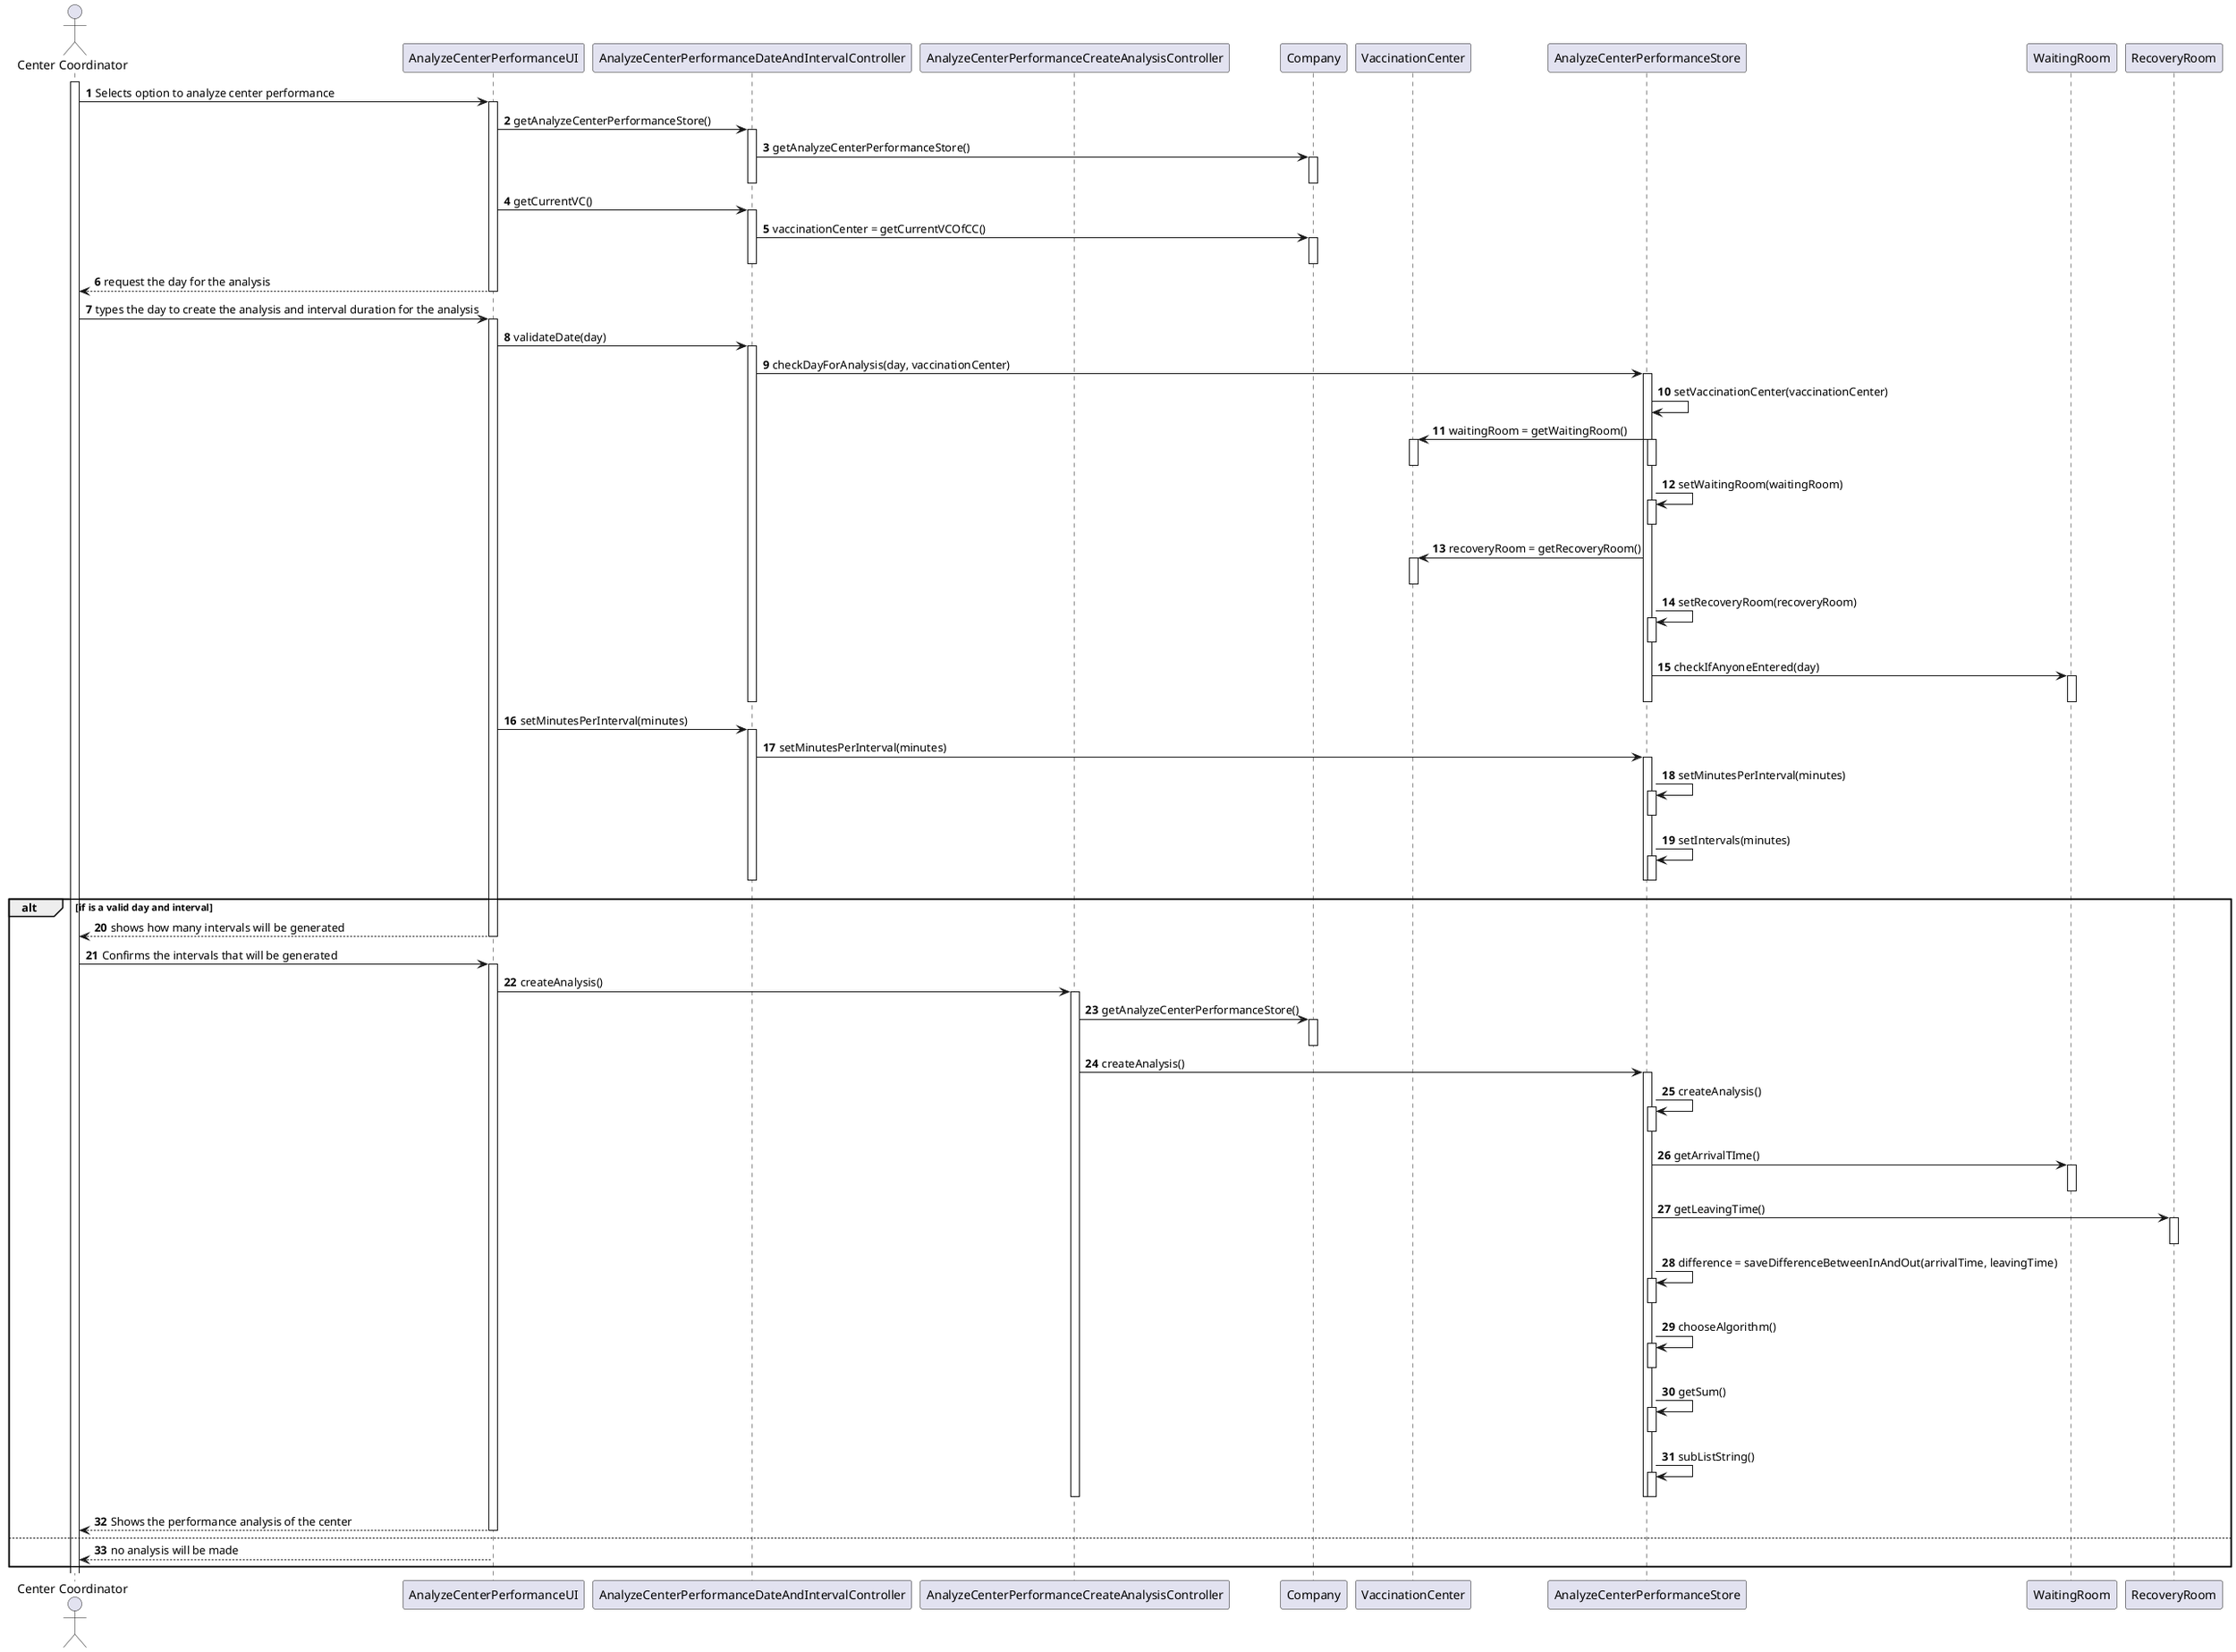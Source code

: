 @startuml
'https://plantuml.com/sequence-diagram

actor "Center Coordinator" as CenterCoordinator
participant AnalyzeCenterPerformanceUI
participant AnalyzeCenterPerformanceDateAndIntervalController
participant AnalyzeCenterPerformanceCreateAnalysisController
participant Company
participant VaccinationCenter
participant AnalyzeCenterPerformanceStore
participant WaitingRoom
participant RecoveryRoom

autonumber


activate CenterCoordinator
CenterCoordinator -> AnalyzeCenterPerformanceUI: Selects option to analyze center performance
activate AnalyzeCenterPerformanceUI

AnalyzeCenterPerformanceUI -> AnalyzeCenterPerformanceDateAndIntervalController : getAnalyzeCenterPerformanceStore()
activate AnalyzeCenterPerformanceDateAndIntervalController
AnalyzeCenterPerformanceDateAndIntervalController -> Company : getAnalyzeCenterPerformanceStore()
activate Company
deactivate Company
deactivate AnalyzeCenterPerformanceDateAndIntervalController

AnalyzeCenterPerformanceUI -> AnalyzeCenterPerformanceDateAndIntervalController: getCurrentVC()
activate AnalyzeCenterPerformanceDateAndIntervalController
AnalyzeCenterPerformanceDateAndIntervalController -> Company:vaccinationCenter = getCurrentVCOfCC()
activate Company
deactivate Company

deactivate AnalyzeCenterPerformanceDateAndIntervalController


AnalyzeCenterPerformanceUI --> CenterCoordinator: request the day for the analysis
deactivate AnalyzeCenterPerformanceUI


CenterCoordinator -> AnalyzeCenterPerformanceUI: types the day to create the analysis and interval duration for the analysis
activate AnalyzeCenterPerformanceUI




AnalyzeCenterPerformanceUI -> AnalyzeCenterPerformanceDateAndIntervalController: validateDate(day)
activate AnalyzeCenterPerformanceDateAndIntervalController

AnalyzeCenterPerformanceDateAndIntervalController -> AnalyzeCenterPerformanceStore: checkDayForAnalysis(day, vaccinationCenter)
activate AnalyzeCenterPerformanceStore

AnalyzeCenterPerformanceStore -> AnalyzeCenterPerformanceStore : setVaccinationCenter(vaccinationCenter)
AnalyzeCenterPerformanceStore -> VaccinationCenter : waitingRoom = getWaitingRoom()
activate VaccinationCenter
deactivate VaccinationCenter
activate AnalyzeCenterPerformanceStore
deactivate AnalyzeCenterPerformanceStore

AnalyzeCenterPerformanceStore -> AnalyzeCenterPerformanceStore : setWaitingRoom(waitingRoom)
activate AnalyzeCenterPerformanceStore
deactivate AnalyzeCenterPerformanceStore

AnalyzeCenterPerformanceStore -> VaccinationCenter : recoveryRoom = getRecoveryRoom()
activate VaccinationCenter
deactivate VaccinationCenter

AnalyzeCenterPerformanceStore -> AnalyzeCenterPerformanceStore : setRecoveryRoom(recoveryRoom)
activate AnalyzeCenterPerformanceStore
deactivate AnalyzeCenterPerformanceStore

AnalyzeCenterPerformanceStore -> WaitingRoom: checkIfAnyoneEntered(day)
activate WaitingRoom
deactivate WaitingRoom
deactivate AnalyzeCenterPerformanceStore
deactivate AnalyzeCenterPerformanceDateAndIntervalController

AnalyzeCenterPerformanceUI -> AnalyzeCenterPerformanceDateAndIntervalController: setMinutesPerInterval(minutes)
activate AnalyzeCenterPerformanceDateAndIntervalController
AnalyzeCenterPerformanceDateAndIntervalController -> AnalyzeCenterPerformanceStore: setMinutesPerInterval(minutes)
activate AnalyzeCenterPerformanceStore

AnalyzeCenterPerformanceStore -> AnalyzeCenterPerformanceStore: setMinutesPerInterval(minutes)
activate AnalyzeCenterPerformanceStore
deactivate AnalyzeCenterPerformanceStore

AnalyzeCenterPerformanceStore -> AnalyzeCenterPerformanceStore: setIntervals(minutes)
activate AnalyzeCenterPerformanceStore
deactivate AnalyzeCenterPerformanceStore

deactivate AnalyzeCenterPerformanceStore
deactivate AnalyzeCenterPerformanceDateAndIntervalController

alt if is a valid day and interval

AnalyzeCenterPerformanceUI --> CenterCoordinator: shows how many intervals will be generated
deactivate AnalyzeCenterPerformanceUI






CenterCoordinator -> AnalyzeCenterPerformanceUI: Confirms the intervals that will be generated
activate AnalyzeCenterPerformanceUI










AnalyzeCenterPerformanceUI -> AnalyzeCenterPerformanceCreateAnalysisController : createAnalysis()
activate AnalyzeCenterPerformanceCreateAnalysisController

AnalyzeCenterPerformanceCreateAnalysisController -> Company : getAnalyzeCenterPerformanceStore()
activate Company
deactivate Company

AnalyzeCenterPerformanceCreateAnalysisController -> AnalyzeCenterPerformanceStore : createAnalysis()
activate AnalyzeCenterPerformanceStore

AnalyzeCenterPerformanceStore -> AnalyzeCenterPerformanceStore : createAnalysis()
activate AnalyzeCenterPerformanceStore
deactivate AnalyzeCenterPerformanceStore

AnalyzeCenterPerformanceStore -> WaitingRoom : getArrivalTIme()
activate WaitingRoom
deactivate WaitingRoom

AnalyzeCenterPerformanceStore -> RecoveryRoom : getLeavingTime()
activate RecoveryRoom
deactivate RecoveryRoom

AnalyzeCenterPerformanceStore -> AnalyzeCenterPerformanceStore : difference = saveDifferenceBetweenInAndOut(arrivalTime, leavingTime)
activate AnalyzeCenterPerformanceStore
deactivate AnalyzeCenterPerformanceStore

AnalyzeCenterPerformanceStore -> AnalyzeCenterPerformanceStore: chooseAlgorithm()
activate AnalyzeCenterPerformanceStore
deactivate AnalyzeCenterPerformanceStore

AnalyzeCenterPerformanceStore -> AnalyzeCenterPerformanceStore: getSum()
activate AnalyzeCenterPerformanceStore
deactivate AnalyzeCenterPerformanceStore

AnalyzeCenterPerformanceStore -> AnalyzeCenterPerformanceStore: subListString()
activate AnalyzeCenterPerformanceStore
deactivate AnalyzeCenterPerformanceStore


deactivate AnalyzeCenterPerformanceCreateAnalysisController

deactivate AnalyzeCenterPerformanceStore
deactivate AnalyzeCenterPerformanceDateAndIntervalController
CenterCoordinator <-- AnalyzeCenterPerformanceUI: Shows the performance analysis of the center
deactivate AnalyzeCenterPerformanceUI

else

AnalyzeCenterPerformanceUI --> CenterCoordinator: no analysis will be made

end
@enduml